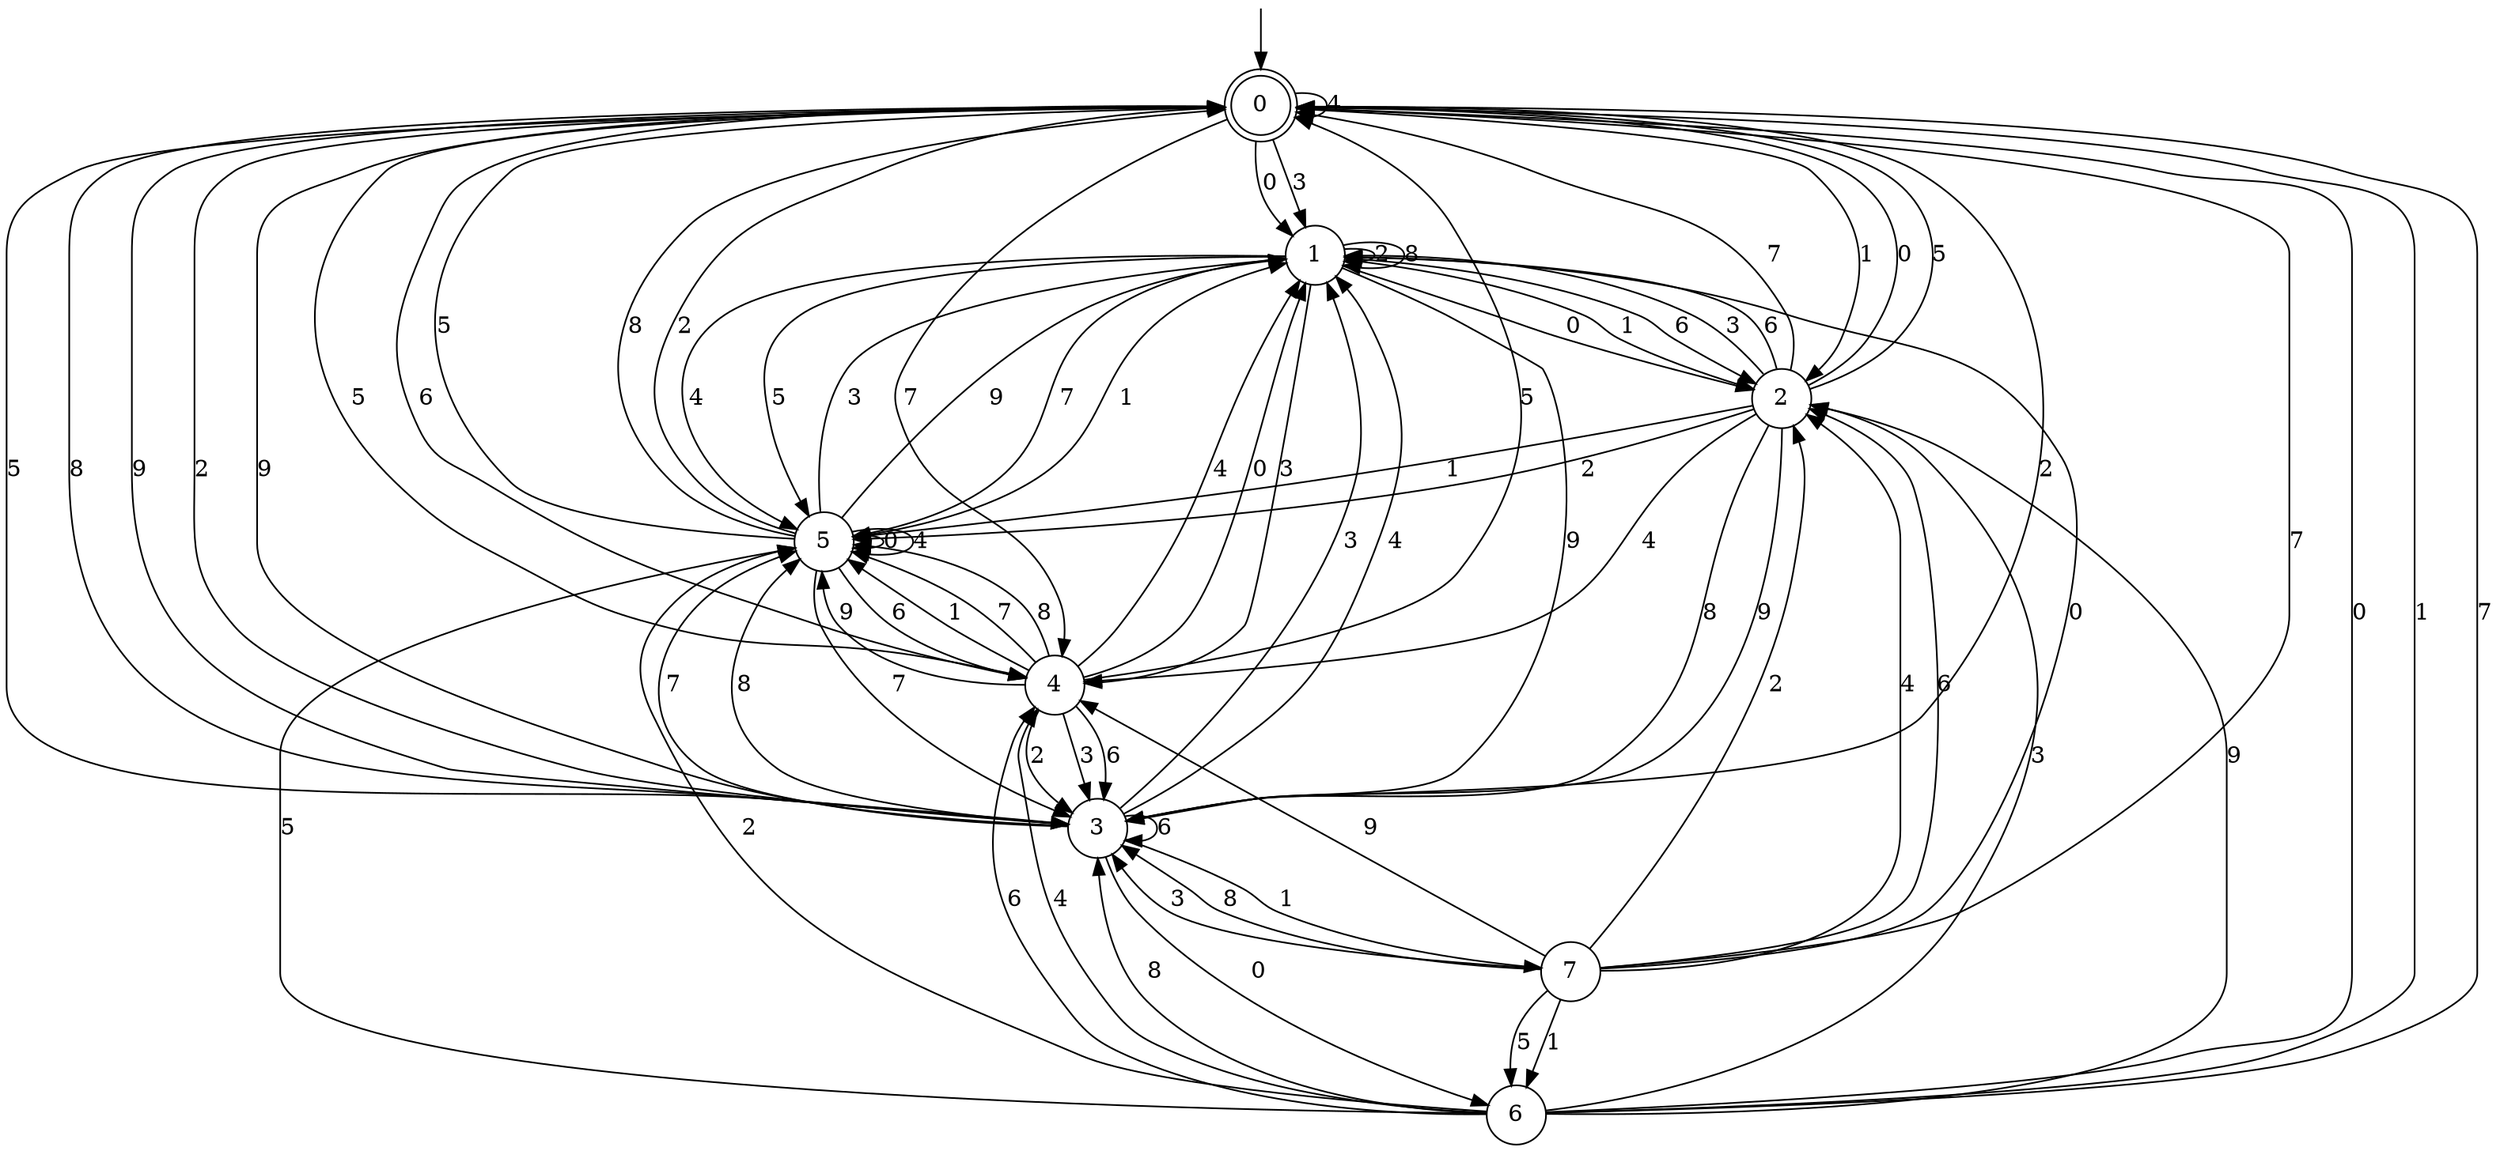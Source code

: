digraph g {

	s0 [shape="doublecircle" label="0"];
	s1 [shape="circle" label="1"];
	s2 [shape="circle" label="2"];
	s3 [shape="circle" label="3"];
	s4 [shape="circle" label="4"];
	s5 [shape="circle" label="5"];
	s6 [shape="circle" label="6"];
	s7 [shape="circle" label="7"];
	s0 -> s1 [label="0"];
	s0 -> s2 [label="1"];
	s0 -> s3 [label="2"];
	s0 -> s1 [label="3"];
	s0 -> s0 [label="4"];
	s0 -> s4 [label="5"];
	s0 -> s4 [label="6"];
	s0 -> s4 [label="7"];
	s0 -> s3 [label="8"];
	s0 -> s3 [label="9"];
	s1 -> s2 [label="0"];
	s1 -> s2 [label="1"];
	s1 -> s1 [label="2"];
	s1 -> s4 [label="3"];
	s1 -> s5 [label="4"];
	s1 -> s5 [label="5"];
	s1 -> s2 [label="6"];
	s1 -> s5 [label="7"];
	s1 -> s1 [label="8"];
	s1 -> s3 [label="9"];
	s2 -> s0 [label="0"];
	s2 -> s5 [label="1"];
	s2 -> s5 [label="2"];
	s2 -> s1 [label="3"];
	s2 -> s4 [label="4"];
	s2 -> s0 [label="5"];
	s2 -> s1 [label="6"];
	s2 -> s0 [label="7"];
	s2 -> s3 [label="8"];
	s2 -> s3 [label="9"];
	s3 -> s6 [label="0"];
	s3 -> s7 [label="1"];
	s3 -> s0 [label="2"];
	s3 -> s1 [label="3"];
	s3 -> s1 [label="4"];
	s3 -> s0 [label="5"];
	s3 -> s3 [label="6"];
	s3 -> s5 [label="7"];
	s3 -> s5 [label="8"];
	s3 -> s0 [label="9"];
	s4 -> s1 [label="0"];
	s4 -> s5 [label="1"];
	s4 -> s3 [label="2"];
	s4 -> s3 [label="3"];
	s4 -> s1 [label="4"];
	s4 -> s0 [label="5"];
	s4 -> s3 [label="6"];
	s4 -> s5 [label="7"];
	s4 -> s5 [label="8"];
	s4 -> s5 [label="9"];
	s5 -> s5 [label="0"];
	s5 -> s1 [label="1"];
	s5 -> s0 [label="2"];
	s5 -> s1 [label="3"];
	s5 -> s5 [label="4"];
	s5 -> s0 [label="5"];
	s5 -> s4 [label="6"];
	s5 -> s3 [label="7"];
	s5 -> s0 [label="8"];
	s5 -> s1 [label="9"];
	s6 -> s0 [label="0"];
	s6 -> s0 [label="1"];
	s6 -> s5 [label="2"];
	s6 -> s2 [label="3"];
	s6 -> s4 [label="4"];
	s6 -> s5 [label="5"];
	s6 -> s4 [label="6"];
	s6 -> s0 [label="7"];
	s6 -> s3 [label="8"];
	s6 -> s2 [label="9"];
	s7 -> s1 [label="0"];
	s7 -> s6 [label="1"];
	s7 -> s2 [label="2"];
	s7 -> s3 [label="3"];
	s7 -> s2 [label="4"];
	s7 -> s6 [label="5"];
	s7 -> s2 [label="6"];
	s7 -> s0 [label="7"];
	s7 -> s3 [label="8"];
	s7 -> s4 [label="9"];

__start0 [label="" shape="none" width="0" height="0"];
__start0 -> s0;

}
